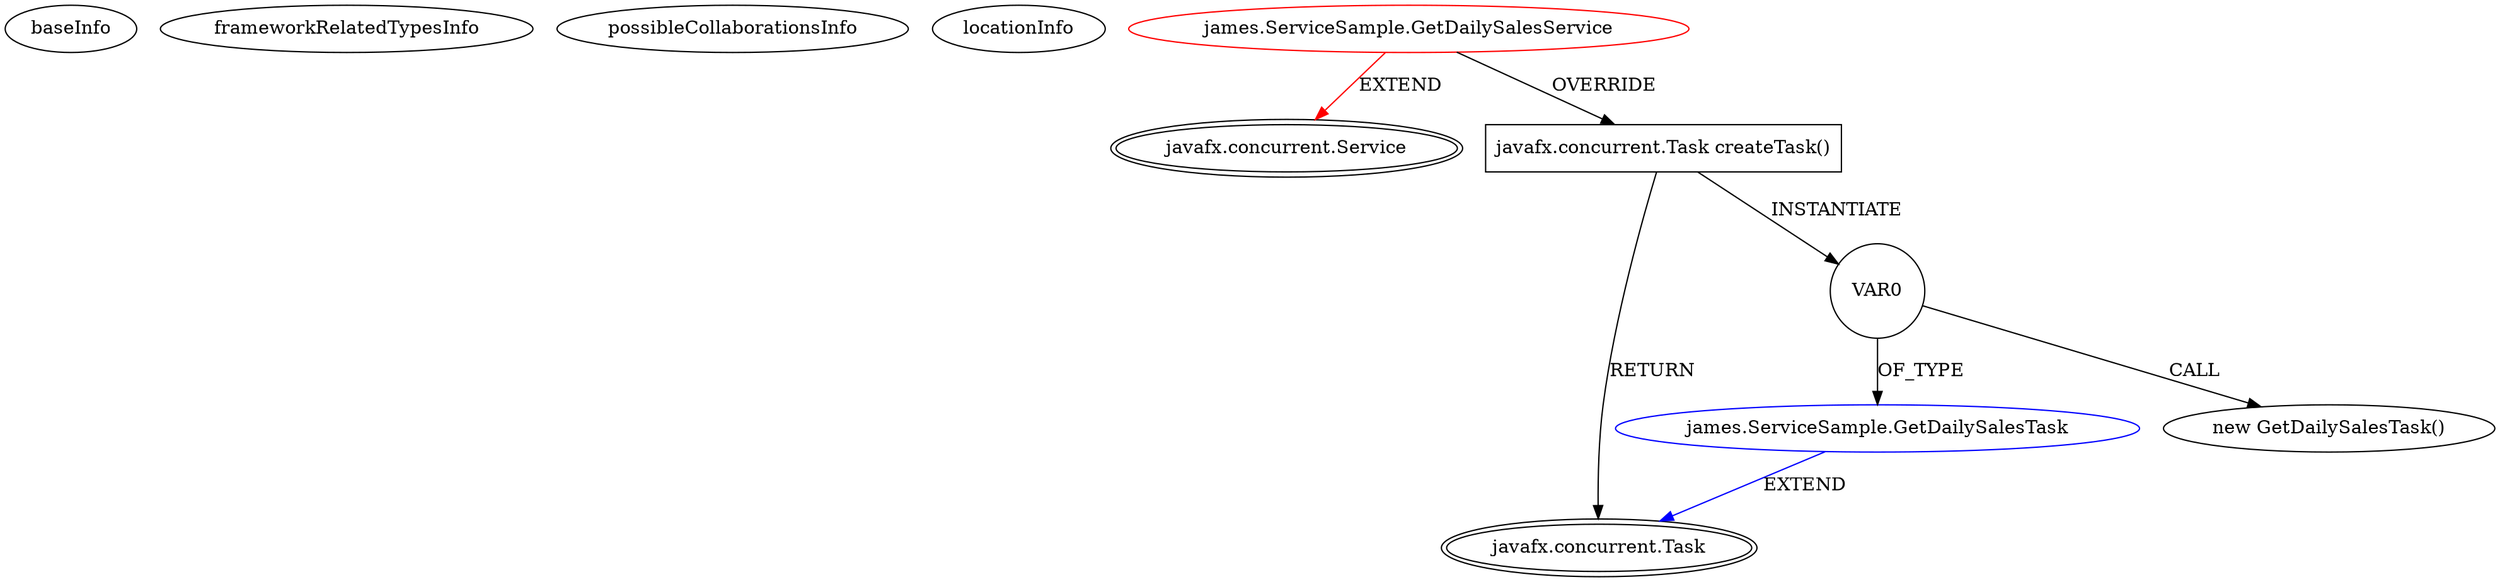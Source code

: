 digraph {
baseInfo[graphId=670,category="extension_graph",isAnonymous=false,possibleRelation=true]
frameworkRelatedTypesInfo[0="javafx.concurrent.Service"]
possibleCollaborationsInfo[0="670~OVERRIDING_METHOD_DECLARATION-INSTANTIATION-~javafx.concurrent.Service ~javafx.concurrent.Task ~false~false"]
locationInfo[projectName="Johnmalc-JavaFX",filePath="/Johnmalc-JavaFX/JavaFX-master/src/james/ServiceSample.java",contextSignature="GetDailySalesService",graphId="670"]
0[label="james.ServiceSample.GetDailySalesService",vertexType="ROOT_CLIENT_CLASS_DECLARATION",isFrameworkType=false,color=red]
1[label="javafx.concurrent.Service",vertexType="FRAMEWORK_CLASS_TYPE",isFrameworkType=true,peripheries=2]
2[label="javafx.concurrent.Task createTask()",vertexType="OVERRIDING_METHOD_DECLARATION",isFrameworkType=false,shape=box]
3[label="javafx.concurrent.Task",vertexType="FRAMEWORK_CLASS_TYPE",isFrameworkType=true,peripheries=2]
5[label="VAR0",vertexType="VARIABLE_EXPRESION",isFrameworkType=false,shape=circle]
6[label="james.ServiceSample.GetDailySalesTask",vertexType="REFERENCE_CLIENT_CLASS_DECLARATION",isFrameworkType=false,color=blue]
4[label="new GetDailySalesTask()",vertexType="CONSTRUCTOR_CALL",isFrameworkType=false]
0->1[label="EXTEND",color=red]
0->2[label="OVERRIDE"]
2->3[label="RETURN"]
2->5[label="INSTANTIATE"]
6->3[label="EXTEND",color=blue]
5->6[label="OF_TYPE"]
5->4[label="CALL"]
}

